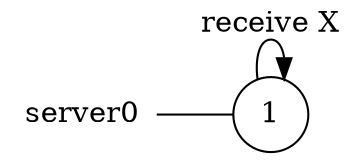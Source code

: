 digraph server0 {
	rankdir="LR";
	n_0 [label="server0", shape="plaintext"];
	n_1 [id="1", shape=circle, label="1"];
	n_0 -> n_1 [arrowhead=none];

	n_1 -> n_1 [id="[$e|3]", label="receive X"];
}
